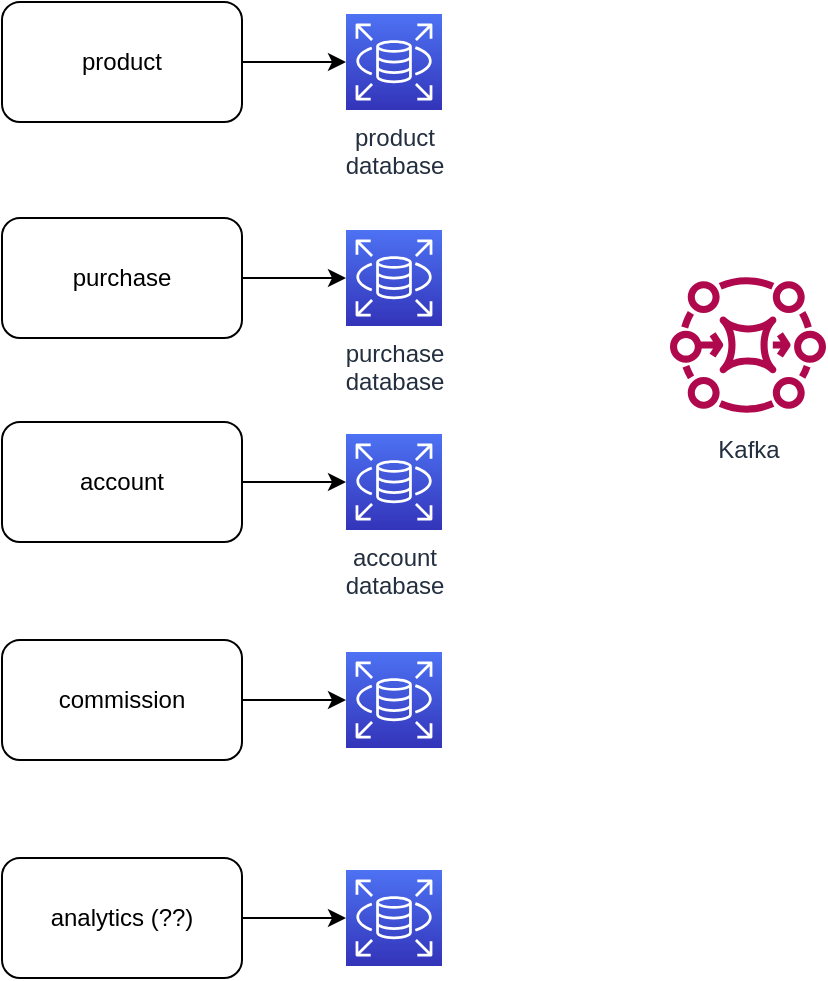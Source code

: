 <mxfile version="20.3.3" type="device"><diagram id="NPDz34QuulKJ8iY6zyLd" name="Page-1"><mxGraphModel dx="3630" dy="1658" grid="1" gridSize="10" guides="1" tooltips="1" connect="1" arrows="1" fold="1" page="1" pageScale="1" pageWidth="827" pageHeight="1169" math="0" shadow="0"><root><mxCell id="0"/><mxCell id="1" parent="0"/><mxCell id="vvarkFmepBoofjnrZg3Z-40" style="edgeStyle=orthogonalEdgeStyle;rounded=0;orthogonalLoop=1;jettySize=auto;html=1;exitX=1;exitY=0.5;exitDx=0;exitDy=0;entryX=0;entryY=0.5;entryDx=0;entryDy=0;entryPerimeter=0;" edge="1" parent="1" source="vvarkFmepBoofjnrZg3Z-5" target="vvarkFmepBoofjnrZg3Z-27"><mxGeometry relative="1" as="geometry"/></mxCell><mxCell id="vvarkFmepBoofjnrZg3Z-5" value="analytics (??)" style="rounded=1;whiteSpace=wrap;html=1;" vertex="1" parent="1"><mxGeometry x="80" y="478" width="120" height="60" as="geometry"/></mxCell><mxCell id="vvarkFmepBoofjnrZg3Z-38" style="edgeStyle=orthogonalEdgeStyle;rounded=0;orthogonalLoop=1;jettySize=auto;html=1;exitX=1;exitY=0.5;exitDx=0;exitDy=0;entryX=0;entryY=0.5;entryDx=0;entryDy=0;entryPerimeter=0;" edge="1" parent="1" source="vvarkFmepBoofjnrZg3Z-6" target="vvarkFmepBoofjnrZg3Z-28"><mxGeometry relative="1" as="geometry"/></mxCell><mxCell id="vvarkFmepBoofjnrZg3Z-6" value="commission" style="rounded=1;whiteSpace=wrap;html=1;" vertex="1" parent="1"><mxGeometry x="80" y="369" width="120" height="60" as="geometry"/></mxCell><mxCell id="vvarkFmepBoofjnrZg3Z-24" value="Kafka" style="sketch=0;outlineConnect=0;fontColor=#232F3E;gradientColor=none;fillColor=#B0084D;strokeColor=none;dashed=0;verticalLabelPosition=bottom;verticalAlign=top;align=center;html=1;fontSize=12;fontStyle=0;aspect=fixed;pointerEvents=1;shape=mxgraph.aws4.mq_broker;" vertex="1" parent="1"><mxGeometry x="414" y="182" width="78" height="78" as="geometry"/></mxCell><mxCell id="vvarkFmepBoofjnrZg3Z-27" value="" style="sketch=0;points=[[0,0,0],[0.25,0,0],[0.5,0,0],[0.75,0,0],[1,0,0],[0,1,0],[0.25,1,0],[0.5,1,0],[0.75,1,0],[1,1,0],[0,0.25,0],[0,0.5,0],[0,0.75,0],[1,0.25,0],[1,0.5,0],[1,0.75,0]];outlineConnect=0;fontColor=#232F3E;gradientColor=#4D72F3;gradientDirection=north;fillColor=#3334B9;strokeColor=#ffffff;dashed=0;verticalLabelPosition=bottom;verticalAlign=top;align=center;html=1;fontSize=12;fontStyle=0;aspect=fixed;shape=mxgraph.aws4.resourceIcon;resIcon=mxgraph.aws4.rds;" vertex="1" parent="1"><mxGeometry x="252" y="484" width="48" height="48" as="geometry"/></mxCell><mxCell id="vvarkFmepBoofjnrZg3Z-28" value="" style="sketch=0;points=[[0,0,0],[0.25,0,0],[0.5,0,0],[0.75,0,0],[1,0,0],[0,1,0],[0.25,1,0],[0.5,1,0],[0.75,1,0],[1,1,0],[0,0.25,0],[0,0.5,0],[0,0.75,0],[1,0.25,0],[1,0.5,0],[1,0.75,0]];outlineConnect=0;fontColor=#232F3E;gradientColor=#4D72F3;gradientDirection=north;fillColor=#3334B9;strokeColor=#ffffff;dashed=0;verticalLabelPosition=bottom;verticalAlign=top;align=center;html=1;fontSize=12;fontStyle=0;aspect=fixed;shape=mxgraph.aws4.resourceIcon;resIcon=mxgraph.aws4.rds;" vertex="1" parent="1"><mxGeometry x="252" y="375" width="48" height="48" as="geometry"/></mxCell><mxCell id="vvarkFmepBoofjnrZg3Z-34" value="" style="group" vertex="1" connectable="0" parent="1"><mxGeometry x="80" y="158" width="220" height="60" as="geometry"/></mxCell><mxCell id="vvarkFmepBoofjnrZg3Z-8" value="purchase" style="rounded=1;whiteSpace=wrap;html=1;" vertex="1" parent="vvarkFmepBoofjnrZg3Z-34"><mxGeometry width="120" height="60" as="geometry"/></mxCell><mxCell id="vvarkFmepBoofjnrZg3Z-29" value="purchase&lt;br&gt;database" style="sketch=0;points=[[0,0,0],[0.25,0,0],[0.5,0,0],[0.75,0,0],[1,0,0],[0,1,0],[0.25,1,0],[0.5,1,0],[0.75,1,0],[1,1,0],[0,0.25,0],[0,0.5,0],[0,0.75,0],[1,0.25,0],[1,0.5,0],[1,0.75,0]];outlineConnect=0;fontColor=#232F3E;gradientColor=#4D72F3;gradientDirection=north;fillColor=#3334B9;strokeColor=#ffffff;dashed=0;verticalLabelPosition=bottom;verticalAlign=top;align=center;html=1;fontSize=12;fontStyle=0;aspect=fixed;shape=mxgraph.aws4.resourceIcon;resIcon=mxgraph.aws4.rds;" vertex="1" parent="vvarkFmepBoofjnrZg3Z-34"><mxGeometry x="172" y="6" width="48" height="48" as="geometry"/></mxCell><mxCell id="vvarkFmepBoofjnrZg3Z-33" style="edgeStyle=orthogonalEdgeStyle;rounded=0;orthogonalLoop=1;jettySize=auto;html=1;exitX=1;exitY=0.5;exitDx=0;exitDy=0;entryX=0;entryY=0.5;entryDx=0;entryDy=0;entryPerimeter=0;" edge="1" parent="vvarkFmepBoofjnrZg3Z-34" source="vvarkFmepBoofjnrZg3Z-8" target="vvarkFmepBoofjnrZg3Z-29"><mxGeometry relative="1" as="geometry"/></mxCell><mxCell id="vvarkFmepBoofjnrZg3Z-35" value="" style="group" vertex="1" connectable="0" parent="1"><mxGeometry x="80" y="50" width="220" height="60" as="geometry"/></mxCell><mxCell id="vvarkFmepBoofjnrZg3Z-1" value="product" style="rounded=1;whiteSpace=wrap;html=1;" vertex="1" parent="vvarkFmepBoofjnrZg3Z-35"><mxGeometry width="120" height="60" as="geometry"/></mxCell><mxCell id="vvarkFmepBoofjnrZg3Z-30" value="product&lt;br&gt;database" style="sketch=0;points=[[0,0,0],[0.25,0,0],[0.5,0,0],[0.75,0,0],[1,0,0],[0,1,0],[0.25,1,0],[0.5,1,0],[0.75,1,0],[1,1,0],[0,0.25,0],[0,0.5,0],[0,0.75,0],[1,0.25,0],[1,0.5,0],[1,0.75,0]];outlineConnect=0;fontColor=#232F3E;gradientColor=#4D72F3;gradientDirection=north;fillColor=#3334B9;strokeColor=#ffffff;dashed=0;verticalLabelPosition=bottom;verticalAlign=top;align=center;html=1;fontSize=12;fontStyle=0;aspect=fixed;shape=mxgraph.aws4.resourceIcon;resIcon=mxgraph.aws4.rds;" vertex="1" parent="vvarkFmepBoofjnrZg3Z-35"><mxGeometry x="172" y="6" width="48" height="48" as="geometry"/></mxCell><mxCell id="vvarkFmepBoofjnrZg3Z-31" style="edgeStyle=orthogonalEdgeStyle;rounded=0;orthogonalLoop=1;jettySize=auto;html=1;exitX=1;exitY=0.5;exitDx=0;exitDy=0;" edge="1" parent="vvarkFmepBoofjnrZg3Z-35" source="vvarkFmepBoofjnrZg3Z-1" target="vvarkFmepBoofjnrZg3Z-30"><mxGeometry relative="1" as="geometry"/></mxCell><mxCell id="vvarkFmepBoofjnrZg3Z-37" value="" style="group" vertex="1" connectable="0" parent="1"><mxGeometry x="80" y="260" width="220" height="60" as="geometry"/></mxCell><mxCell id="vvarkFmepBoofjnrZg3Z-7" value="account" style="rounded=1;whiteSpace=wrap;html=1;" vertex="1" parent="vvarkFmepBoofjnrZg3Z-37"><mxGeometry width="120" height="60" as="geometry"/></mxCell><mxCell id="vvarkFmepBoofjnrZg3Z-25" value="account&lt;br&gt;database" style="sketch=0;points=[[0,0,0],[0.25,0,0],[0.5,0,0],[0.75,0,0],[1,0,0],[0,1,0],[0.25,1,0],[0.5,1,0],[0.75,1,0],[1,1,0],[0,0.25,0],[0,0.5,0],[0,0.75,0],[1,0.25,0],[1,0.5,0],[1,0.75,0]];outlineConnect=0;fontColor=#232F3E;gradientColor=#4D72F3;gradientDirection=north;fillColor=#3334B9;strokeColor=#ffffff;dashed=0;verticalLabelPosition=bottom;verticalAlign=top;align=center;html=1;fontSize=12;fontStyle=0;aspect=fixed;shape=mxgraph.aws4.resourceIcon;resIcon=mxgraph.aws4.rds;" vertex="1" parent="vvarkFmepBoofjnrZg3Z-37"><mxGeometry x="172" y="6" width="48" height="48" as="geometry"/></mxCell><mxCell id="vvarkFmepBoofjnrZg3Z-36" style="edgeStyle=orthogonalEdgeStyle;rounded=0;orthogonalLoop=1;jettySize=auto;html=1;exitX=1;exitY=0.5;exitDx=0;exitDy=0;" edge="1" parent="vvarkFmepBoofjnrZg3Z-37" source="vvarkFmepBoofjnrZg3Z-7" target="vvarkFmepBoofjnrZg3Z-25"><mxGeometry relative="1" as="geometry"/></mxCell></root></mxGraphModel></diagram></mxfile>